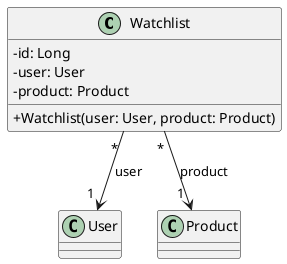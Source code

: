 @startuml
skinparam classAttributeIconSize 0

class Watchlist {
    - id: Long
    - user: User
    - product: Product
    + Watchlist(user: User, product: Product)
}

Watchlist " * " --> " 1 " User    : user
Watchlist " * " --> " 1 " Product : product
@enduml
